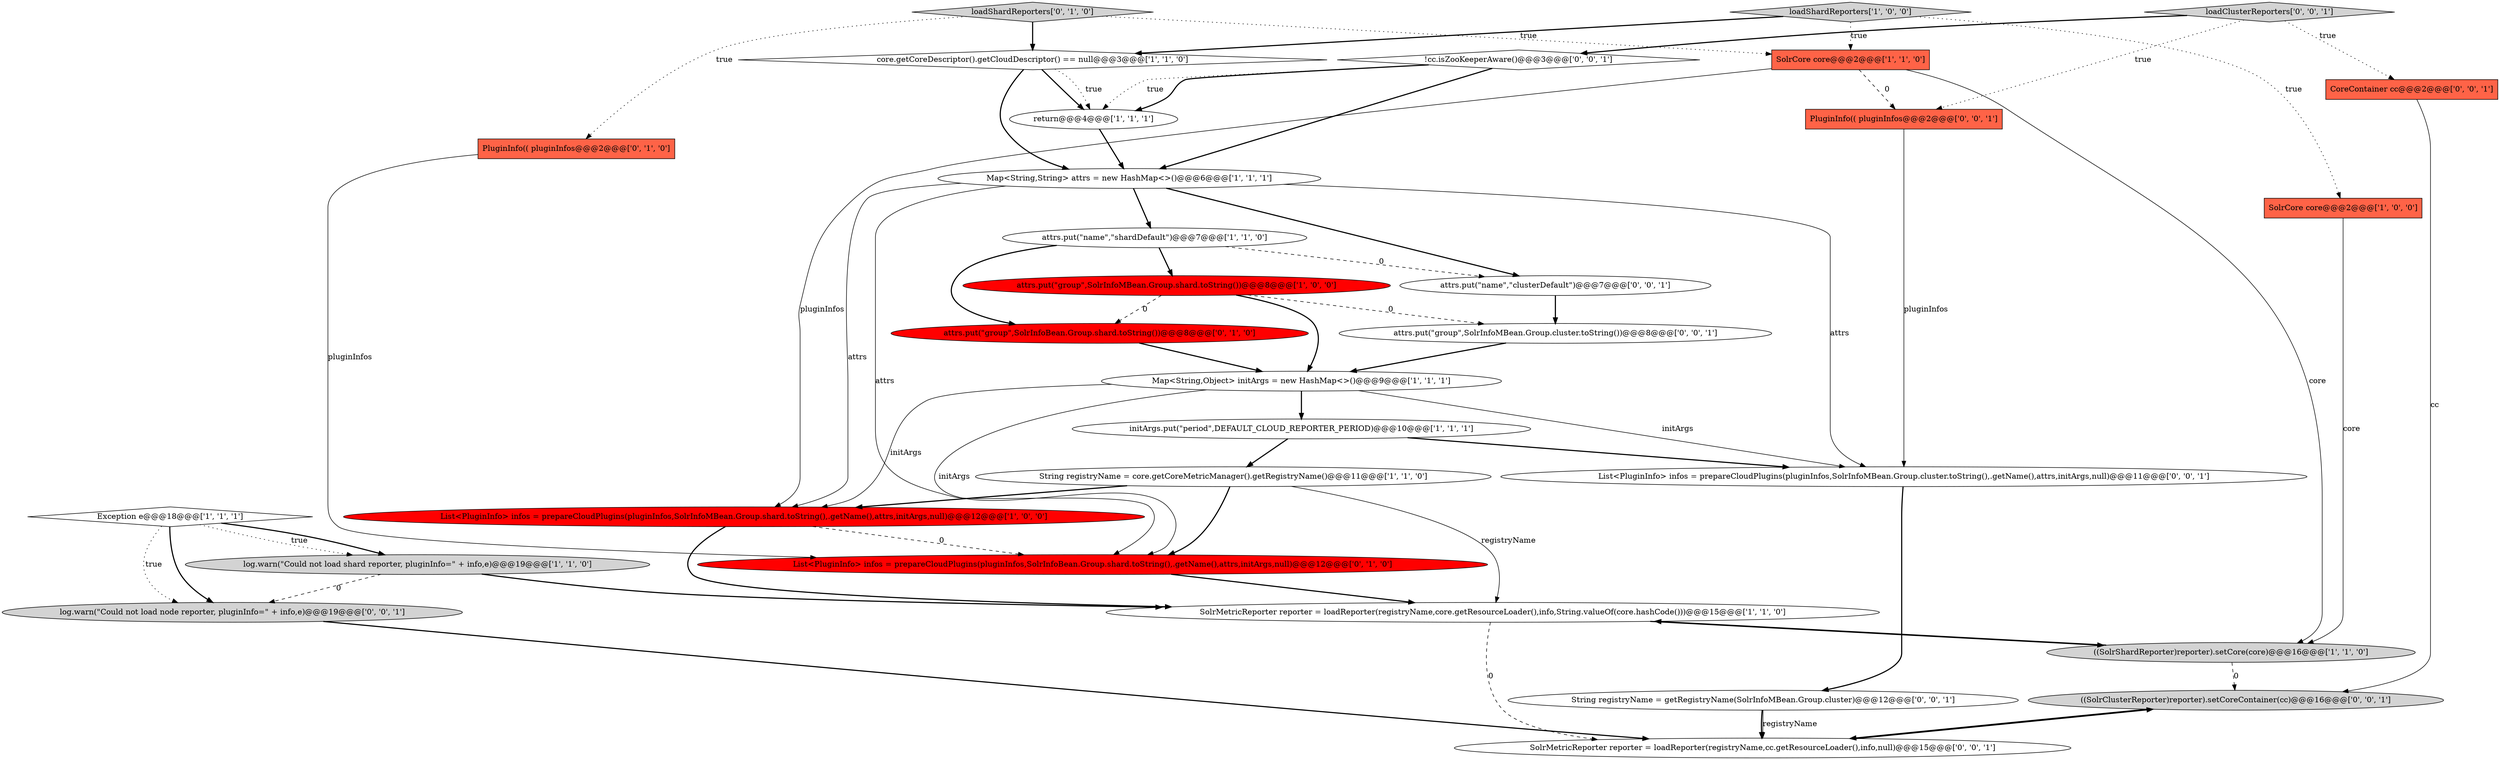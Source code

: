 digraph {
4 [style = filled, label = "initArgs.put(\"period\",DEFAULT_CLOUD_REPORTER_PERIOD)@@@10@@@['1', '1', '1']", fillcolor = white, shape = ellipse image = "AAA0AAABBB1BBB"];
15 [style = filled, label = "((SolrShardReporter)reporter).setCore(core)@@@16@@@['1', '1', '0']", fillcolor = lightgray, shape = ellipse image = "AAA0AAABBB1BBB"];
10 [style = filled, label = "Map<String,Object> initArgs = new HashMap<>()@@@9@@@['1', '1', '1']", fillcolor = white, shape = ellipse image = "AAA0AAABBB1BBB"];
17 [style = filled, label = "PluginInfo(( pluginInfos@@@2@@@['0', '1', '0']", fillcolor = tomato, shape = box image = "AAA0AAABBB2BBB"];
1 [style = filled, label = "attrs.put(\"group\",SolrInfoMBean.Group.shard.toString())@@@8@@@['1', '0', '0']", fillcolor = red, shape = ellipse image = "AAA1AAABBB1BBB"];
30 [style = filled, label = "!cc.isZooKeeperAware()@@@3@@@['0', '0', '1']", fillcolor = white, shape = diamond image = "AAA0AAABBB3BBB"];
7 [style = filled, label = "Map<String,String> attrs = new HashMap<>()@@@6@@@['1', '1', '1']", fillcolor = white, shape = ellipse image = "AAA0AAABBB1BBB"];
14 [style = filled, label = "return@@@4@@@['1', '1', '1']", fillcolor = white, shape = ellipse image = "AAA0AAABBB1BBB"];
8 [style = filled, label = "loadShardReporters['1', '0', '0']", fillcolor = lightgray, shape = diamond image = "AAA0AAABBB1BBB"];
3 [style = filled, label = "core.getCoreDescriptor().getCloudDescriptor() == null@@@3@@@['1', '1', '0']", fillcolor = white, shape = diamond image = "AAA0AAABBB1BBB"];
2 [style = filled, label = "List<PluginInfo> infos = prepareCloudPlugins(pluginInfos,SolrInfoMBean.Group.shard.toString(),.getName(),attrs,initArgs,null)@@@12@@@['1', '0', '0']", fillcolor = red, shape = ellipse image = "AAA1AAABBB1BBB"];
6 [style = filled, label = "Exception e@@@18@@@['1', '1', '1']", fillcolor = white, shape = diamond image = "AAA0AAABBB1BBB"];
16 [style = filled, label = "List<PluginInfo> infos = prepareCloudPlugins(pluginInfos,SolrInfoBean.Group.shard.toString(),.getName(),attrs,initArgs,null)@@@12@@@['0', '1', '0']", fillcolor = red, shape = ellipse image = "AAA1AAABBB2BBB"];
28 [style = filled, label = "log.warn(\"Could not load node reporter, pluginInfo=\" + info,e)@@@19@@@['0', '0', '1']", fillcolor = lightgray, shape = ellipse image = "AAA0AAABBB3BBB"];
22 [style = filled, label = "CoreContainer cc@@@2@@@['0', '0', '1']", fillcolor = tomato, shape = box image = "AAA0AAABBB3BBB"];
13 [style = filled, label = "log.warn(\"Could not load shard reporter, pluginInfo=\" + info,e)@@@19@@@['1', '1', '0']", fillcolor = lightgray, shape = ellipse image = "AAA0AAABBB1BBB"];
12 [style = filled, label = "SolrCore core@@@2@@@['1', '1', '0']", fillcolor = tomato, shape = box image = "AAA0AAABBB1BBB"];
20 [style = filled, label = "loadClusterReporters['0', '0', '1']", fillcolor = lightgray, shape = diamond image = "AAA0AAABBB3BBB"];
11 [style = filled, label = "String registryName = core.getCoreMetricManager().getRegistryName()@@@11@@@['1', '1', '0']", fillcolor = white, shape = ellipse image = "AAA0AAABBB1BBB"];
19 [style = filled, label = "attrs.put(\"group\",SolrInfoBean.Group.shard.toString())@@@8@@@['0', '1', '0']", fillcolor = red, shape = ellipse image = "AAA1AAABBB2BBB"];
9 [style = filled, label = "attrs.put(\"name\",\"shardDefault\")@@@7@@@['1', '1', '0']", fillcolor = white, shape = ellipse image = "AAA0AAABBB1BBB"];
26 [style = filled, label = "attrs.put(\"name\",\"clusterDefault\")@@@7@@@['0', '0', '1']", fillcolor = white, shape = ellipse image = "AAA0AAABBB3BBB"];
29 [style = filled, label = "attrs.put(\"group\",SolrInfoMBean.Group.cluster.toString())@@@8@@@['0', '0', '1']", fillcolor = white, shape = ellipse image = "AAA0AAABBB3BBB"];
0 [style = filled, label = "SolrCore core@@@2@@@['1', '0', '0']", fillcolor = tomato, shape = box image = "AAA0AAABBB1BBB"];
5 [style = filled, label = "SolrMetricReporter reporter = loadReporter(registryName,core.getResourceLoader(),info,String.valueOf(core.hashCode()))@@@15@@@['1', '1', '0']", fillcolor = white, shape = ellipse image = "AAA0AAABBB1BBB"];
18 [style = filled, label = "loadShardReporters['0', '1', '0']", fillcolor = lightgray, shape = diamond image = "AAA0AAABBB2BBB"];
21 [style = filled, label = "SolrMetricReporter reporter = loadReporter(registryName,cc.getResourceLoader(),info,null)@@@15@@@['0', '0', '1']", fillcolor = white, shape = ellipse image = "AAA0AAABBB3BBB"];
24 [style = filled, label = "PluginInfo(( pluginInfos@@@2@@@['0', '0', '1']", fillcolor = tomato, shape = box image = "AAA0AAABBB3BBB"];
27 [style = filled, label = "((SolrClusterReporter)reporter).setCoreContainer(cc)@@@16@@@['0', '0', '1']", fillcolor = lightgray, shape = ellipse image = "AAA0AAABBB3BBB"];
23 [style = filled, label = "String registryName = getRegistryName(SolrInfoMBean.Group.cluster)@@@12@@@['0', '0', '1']", fillcolor = white, shape = ellipse image = "AAA0AAABBB3BBB"];
25 [style = filled, label = "List<PluginInfo> infos = prepareCloudPlugins(pluginInfos,SolrInfoMBean.Group.cluster.toString(),.getName(),attrs,initArgs,null)@@@11@@@['0', '0', '1']", fillcolor = white, shape = ellipse image = "AAA0AAABBB3BBB"];
11->16 [style = bold, label=""];
18->3 [style = bold, label=""];
10->25 [style = solid, label="initArgs"];
0->15 [style = solid, label="core"];
4->25 [style = bold, label=""];
20->24 [style = dotted, label="true"];
21->27 [style = bold, label=""];
25->23 [style = bold, label=""];
26->29 [style = bold, label=""];
6->13 [style = dotted, label="true"];
3->14 [style = bold, label=""];
8->3 [style = bold, label=""];
1->19 [style = dashed, label="0"];
1->29 [style = dashed, label="0"];
5->15 [style = bold, label=""];
19->10 [style = bold, label=""];
10->2 [style = solid, label="initArgs"];
23->21 [style = solid, label="registryName"];
11->2 [style = bold, label=""];
10->16 [style = solid, label="initArgs"];
15->5 [style = bold, label=""];
24->25 [style = solid, label="pluginInfos"];
7->16 [style = solid, label="attrs"];
3->14 [style = dotted, label="true"];
6->28 [style = dotted, label="true"];
14->7 [style = bold, label=""];
30->14 [style = dotted, label="true"];
7->26 [style = bold, label=""];
7->9 [style = bold, label=""];
13->28 [style = dashed, label="0"];
7->2 [style = solid, label="attrs"];
12->15 [style = solid, label="core"];
28->21 [style = bold, label=""];
18->12 [style = dotted, label="true"];
8->12 [style = dotted, label="true"];
6->28 [style = bold, label=""];
23->21 [style = bold, label=""];
3->7 [style = bold, label=""];
30->7 [style = bold, label=""];
2->16 [style = dashed, label="0"];
6->13 [style = bold, label=""];
12->24 [style = dashed, label="0"];
9->26 [style = dashed, label="0"];
17->16 [style = solid, label="pluginInfos"];
22->27 [style = solid, label="cc"];
10->4 [style = bold, label=""];
13->5 [style = bold, label=""];
9->19 [style = bold, label=""];
16->5 [style = bold, label=""];
30->14 [style = bold, label=""];
29->10 [style = bold, label=""];
5->21 [style = dashed, label="0"];
8->0 [style = dotted, label="true"];
15->27 [style = dashed, label="0"];
18->17 [style = dotted, label="true"];
20->22 [style = dotted, label="true"];
9->1 [style = bold, label=""];
4->11 [style = bold, label=""];
20->30 [style = bold, label=""];
1->10 [style = bold, label=""];
27->21 [style = bold, label=""];
11->5 [style = solid, label="registryName"];
7->25 [style = solid, label="attrs"];
12->2 [style = solid, label="pluginInfos"];
2->5 [style = bold, label=""];
}

